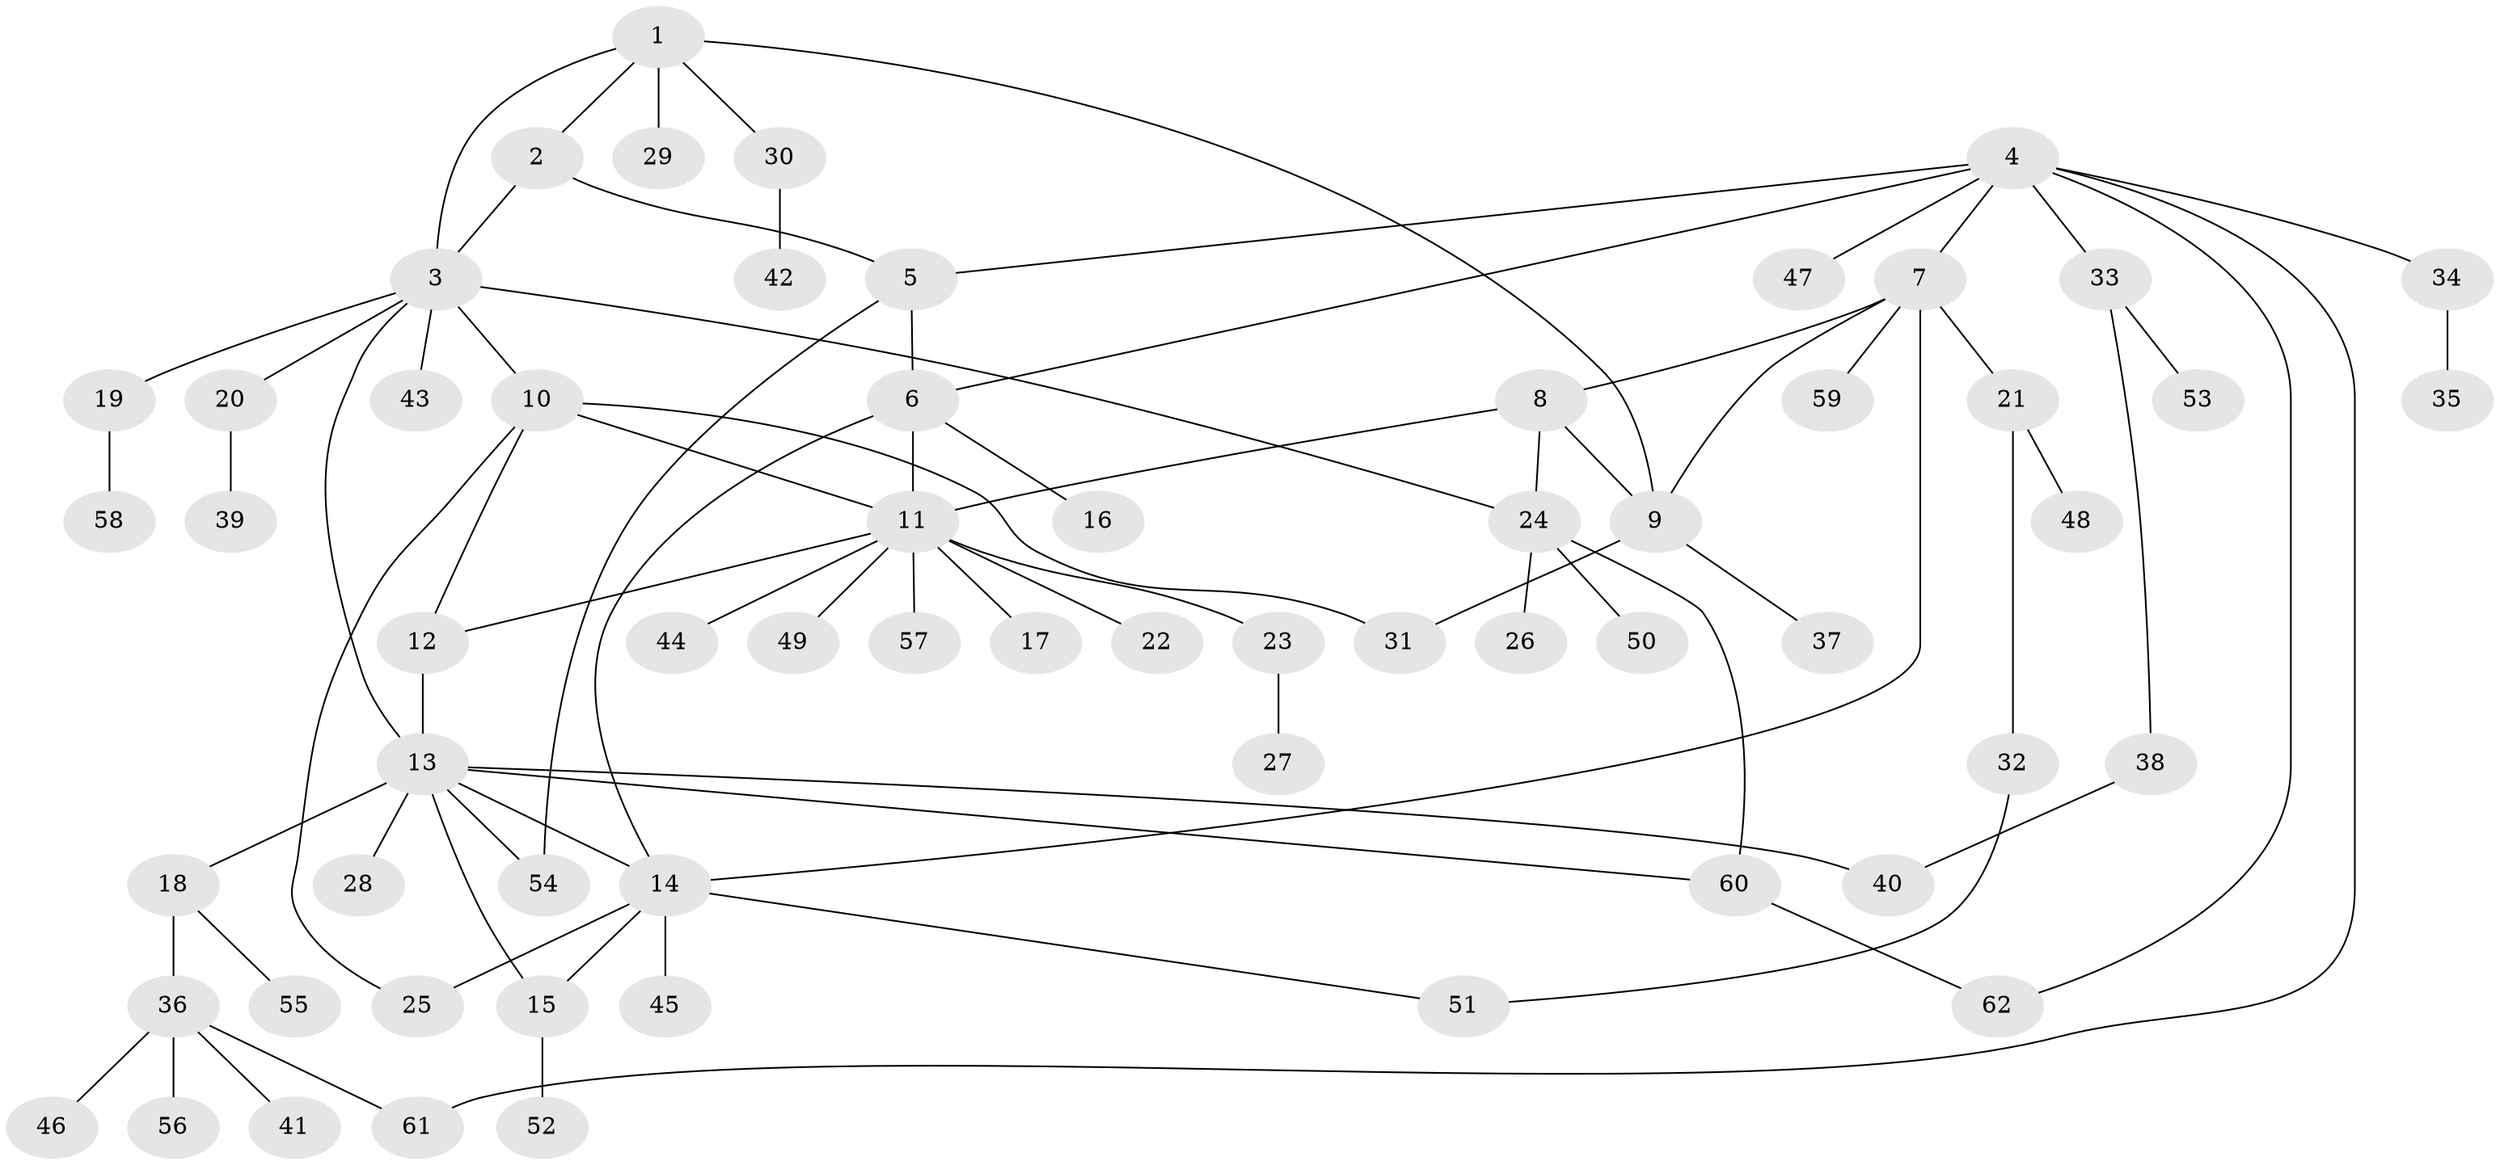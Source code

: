 // Generated by graph-tools (version 1.1) at 2025/11/02/27/25 16:11:36]
// undirected, 62 vertices, 81 edges
graph export_dot {
graph [start="1"]
  node [color=gray90,style=filled];
  1;
  2;
  3;
  4;
  5;
  6;
  7;
  8;
  9;
  10;
  11;
  12;
  13;
  14;
  15;
  16;
  17;
  18;
  19;
  20;
  21;
  22;
  23;
  24;
  25;
  26;
  27;
  28;
  29;
  30;
  31;
  32;
  33;
  34;
  35;
  36;
  37;
  38;
  39;
  40;
  41;
  42;
  43;
  44;
  45;
  46;
  47;
  48;
  49;
  50;
  51;
  52;
  53;
  54;
  55;
  56;
  57;
  58;
  59;
  60;
  61;
  62;
  1 -- 2;
  1 -- 3;
  1 -- 9;
  1 -- 29;
  1 -- 30;
  2 -- 3;
  2 -- 5;
  3 -- 10;
  3 -- 13;
  3 -- 19;
  3 -- 20;
  3 -- 24;
  3 -- 43;
  4 -- 5;
  4 -- 6;
  4 -- 7;
  4 -- 33;
  4 -- 34;
  4 -- 47;
  4 -- 61;
  4 -- 62;
  5 -- 6;
  5 -- 54;
  6 -- 11;
  6 -- 14;
  6 -- 16;
  7 -- 8;
  7 -- 9;
  7 -- 14;
  7 -- 21;
  7 -- 59;
  8 -- 9;
  8 -- 11;
  8 -- 24;
  9 -- 31;
  9 -- 37;
  10 -- 11;
  10 -- 12;
  10 -- 25;
  10 -- 31;
  11 -- 12;
  11 -- 17;
  11 -- 22;
  11 -- 23;
  11 -- 44;
  11 -- 49;
  11 -- 57;
  12 -- 13;
  13 -- 14;
  13 -- 15;
  13 -- 18;
  13 -- 28;
  13 -- 40;
  13 -- 54;
  13 -- 60;
  14 -- 15;
  14 -- 25;
  14 -- 45;
  14 -- 51;
  15 -- 52;
  18 -- 36;
  18 -- 55;
  19 -- 58;
  20 -- 39;
  21 -- 32;
  21 -- 48;
  23 -- 27;
  24 -- 26;
  24 -- 50;
  24 -- 60;
  30 -- 42;
  32 -- 51;
  33 -- 38;
  33 -- 53;
  34 -- 35;
  36 -- 41;
  36 -- 46;
  36 -- 56;
  36 -- 61;
  38 -- 40;
  60 -- 62;
}
